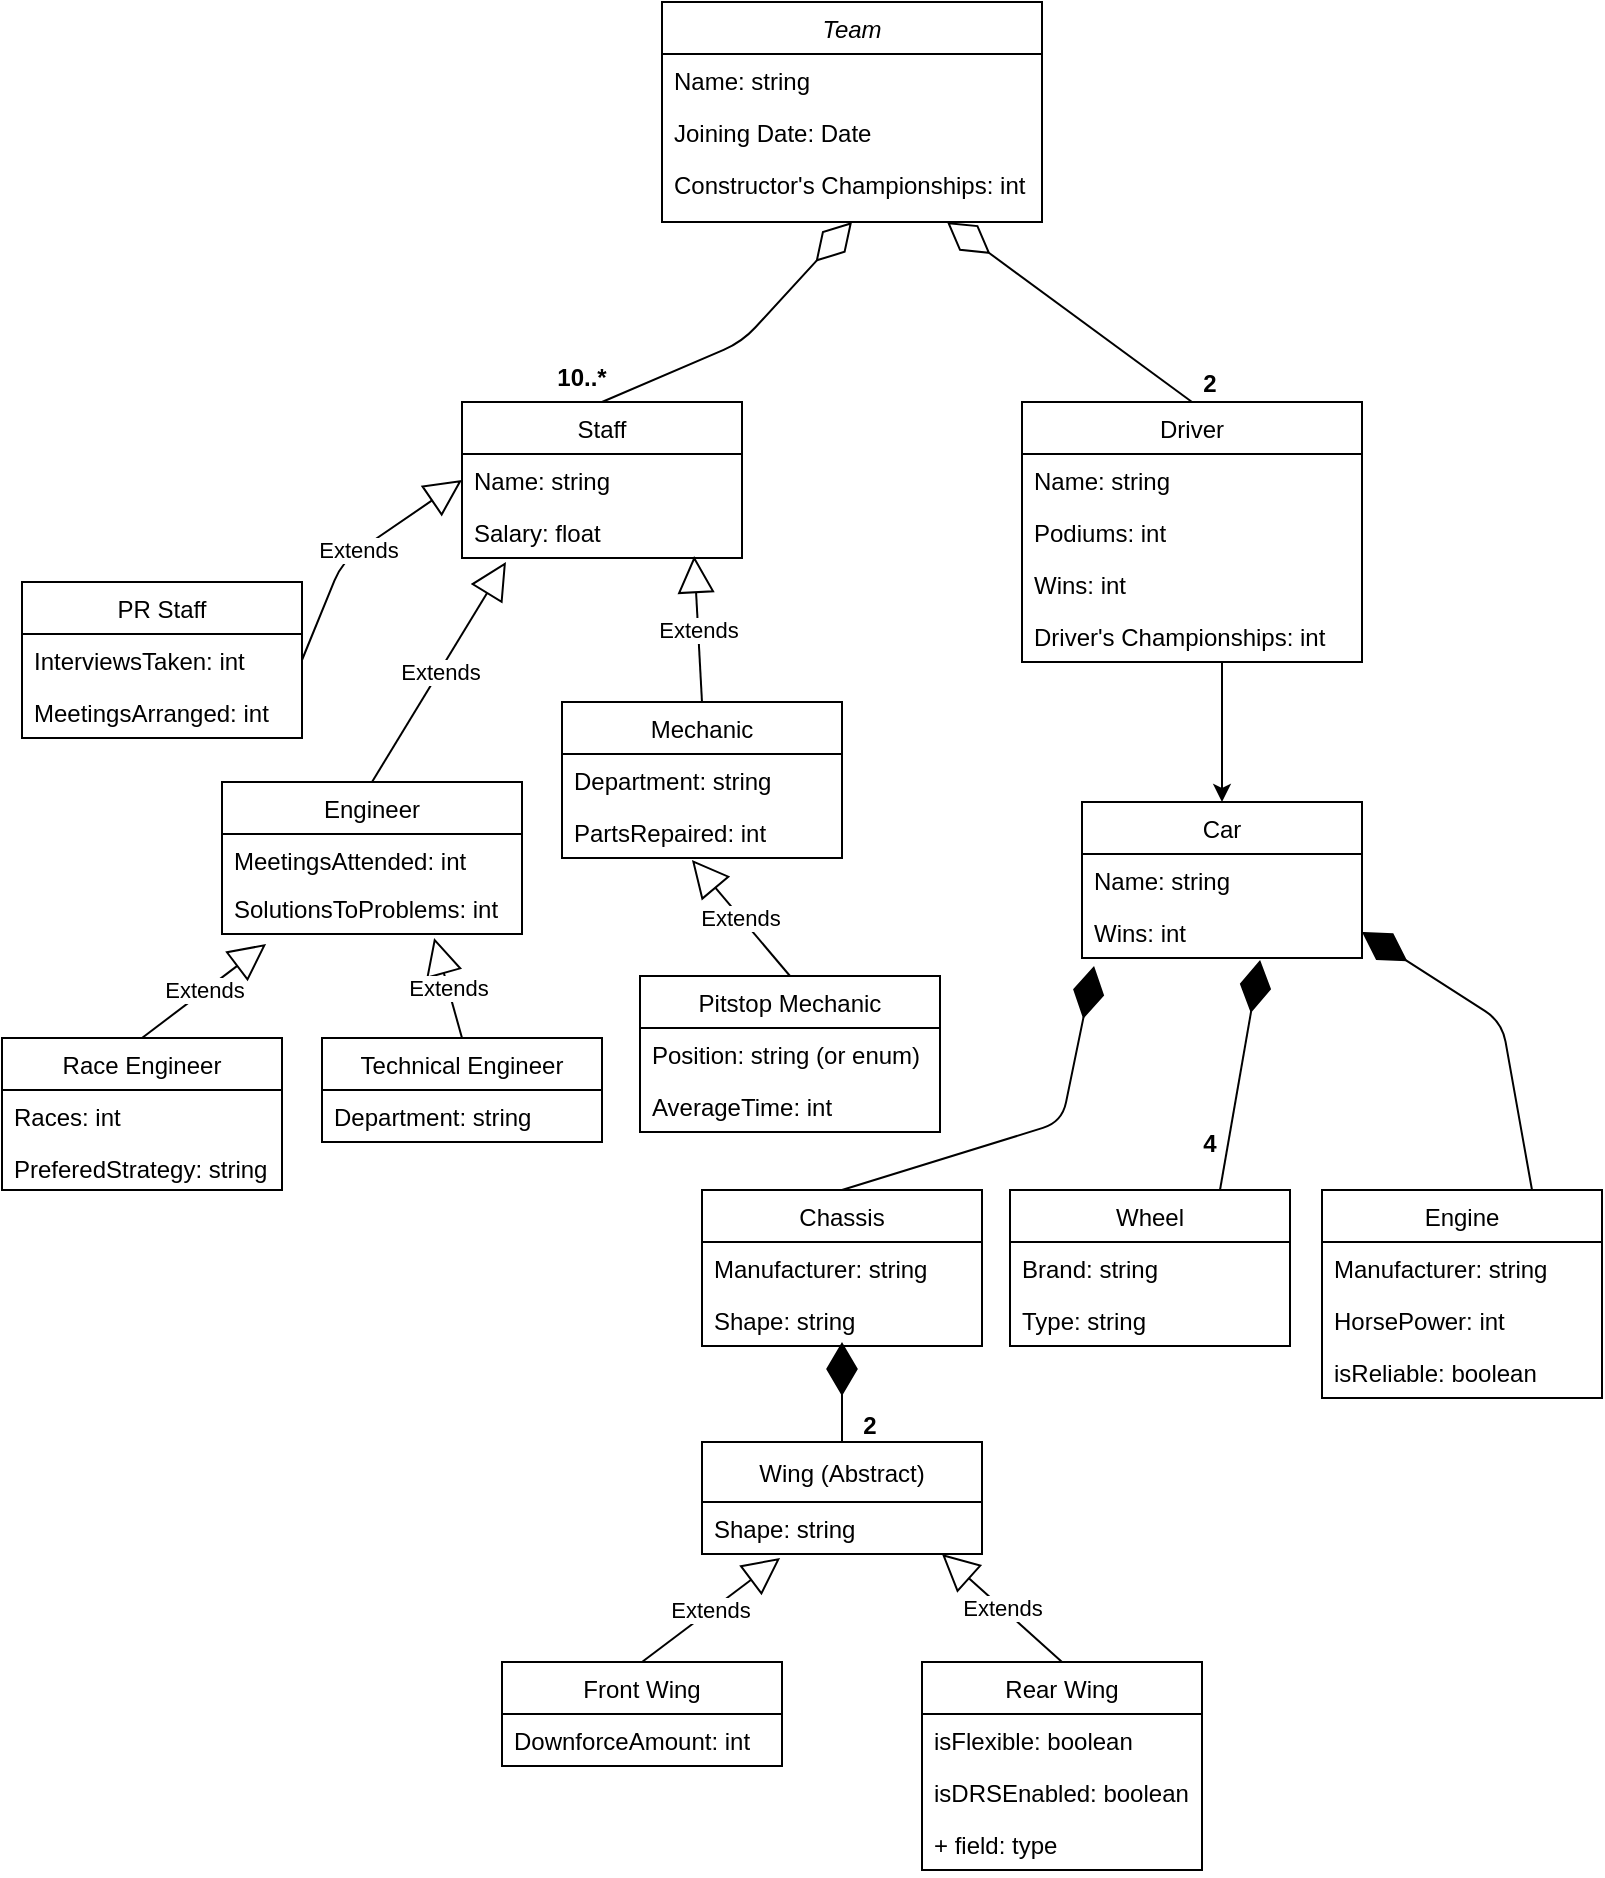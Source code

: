 <mxfile version="14.9.2" type="github">
  <diagram id="C5RBs43oDa-KdzZeNtuy" name="Page-1">
    <mxGraphModel dx="1422" dy="745" grid="1" gridSize="10" guides="1" tooltips="1" connect="1" arrows="1" fold="1" page="1" pageScale="1" pageWidth="827" pageHeight="1169" math="0" shadow="0">
      <root>
        <mxCell id="WIyWlLk6GJQsqaUBKTNV-0" />
        <mxCell id="WIyWlLk6GJQsqaUBKTNV-1" parent="WIyWlLk6GJQsqaUBKTNV-0" />
        <mxCell id="zkfFHV4jXpPFQw0GAbJ--0" value="Team" style="swimlane;fontStyle=2;align=center;verticalAlign=top;childLayout=stackLayout;horizontal=1;startSize=26;horizontalStack=0;resizeParent=1;resizeLast=0;collapsible=1;marginBottom=0;rounded=0;shadow=0;strokeWidth=1;" parent="WIyWlLk6GJQsqaUBKTNV-1" vertex="1">
          <mxGeometry x="350" y="20" width="190" height="110" as="geometry">
            <mxRectangle x="230" y="140" width="160" height="26" as="alternateBounds" />
          </mxGeometry>
        </mxCell>
        <mxCell id="zkfFHV4jXpPFQw0GAbJ--1" value="Name: string" style="text;align=left;verticalAlign=top;spacingLeft=4;spacingRight=4;overflow=hidden;rotatable=0;points=[[0,0.5],[1,0.5]];portConstraint=eastwest;" parent="zkfFHV4jXpPFQw0GAbJ--0" vertex="1">
          <mxGeometry y="26" width="190" height="26" as="geometry" />
        </mxCell>
        <mxCell id="zkfFHV4jXpPFQw0GAbJ--2" value="Joining Date: Date" style="text;align=left;verticalAlign=top;spacingLeft=4;spacingRight=4;overflow=hidden;rotatable=0;points=[[0,0.5],[1,0.5]];portConstraint=eastwest;rounded=0;shadow=0;html=0;" parent="zkfFHV4jXpPFQw0GAbJ--0" vertex="1">
          <mxGeometry y="52" width="190" height="26" as="geometry" />
        </mxCell>
        <mxCell id="zkfFHV4jXpPFQw0GAbJ--3" value="Constructor&#39;s Championships: int" style="text;align=left;verticalAlign=top;spacingLeft=4;spacingRight=4;overflow=hidden;rotatable=0;points=[[0,0.5],[1,0.5]];portConstraint=eastwest;rounded=0;shadow=0;html=0;" parent="zkfFHV4jXpPFQw0GAbJ--0" vertex="1">
          <mxGeometry y="78" width="190" height="26" as="geometry" />
        </mxCell>
        <mxCell id="IIVHREX3eV_7kVSZCC20-1" value="Staff" style="swimlane;fontStyle=0;childLayout=stackLayout;horizontal=1;startSize=26;fillColor=none;horizontalStack=0;resizeParent=1;resizeParentMax=0;resizeLast=0;collapsible=1;marginBottom=0;" vertex="1" parent="WIyWlLk6GJQsqaUBKTNV-1">
          <mxGeometry x="250" y="220" width="140" height="78" as="geometry" />
        </mxCell>
        <mxCell id="IIVHREX3eV_7kVSZCC20-2" value="Name: string" style="text;strokeColor=none;fillColor=none;align=left;verticalAlign=top;spacingLeft=4;spacingRight=4;overflow=hidden;rotatable=0;points=[[0,0.5],[1,0.5]];portConstraint=eastwest;" vertex="1" parent="IIVHREX3eV_7kVSZCC20-1">
          <mxGeometry y="26" width="140" height="26" as="geometry" />
        </mxCell>
        <mxCell id="IIVHREX3eV_7kVSZCC20-3" value="Salary: float" style="text;strokeColor=none;fillColor=none;align=left;verticalAlign=top;spacingLeft=4;spacingRight=4;overflow=hidden;rotatable=0;points=[[0,0.5],[1,0.5]];portConstraint=eastwest;" vertex="1" parent="IIVHREX3eV_7kVSZCC20-1">
          <mxGeometry y="52" width="140" height="26" as="geometry" />
        </mxCell>
        <mxCell id="IIVHREX3eV_7kVSZCC20-8" value="" style="endArrow=diamondThin;endFill=0;endSize=24;html=1;entryX=0.5;entryY=1;entryDx=0;entryDy=0;exitX=0.5;exitY=0;exitDx=0;exitDy=0;" edge="1" parent="WIyWlLk6GJQsqaUBKTNV-1" source="IIVHREX3eV_7kVSZCC20-1" target="zkfFHV4jXpPFQw0GAbJ--0">
          <mxGeometry width="160" relative="1" as="geometry">
            <mxPoint x="330" y="500" as="sourcePoint" />
            <mxPoint x="490" y="500" as="targetPoint" />
            <Array as="points">
              <mxPoint x="390" y="190" />
            </Array>
          </mxGeometry>
        </mxCell>
        <mxCell id="IIVHREX3eV_7kVSZCC20-9" value="10..*" style="text;align=center;fontStyle=1;verticalAlign=middle;spacingLeft=3;spacingRight=3;strokeColor=none;rotatable=0;points=[[0,0.5],[1,0.5]];portConstraint=eastwest;" vertex="1" parent="WIyWlLk6GJQsqaUBKTNV-1">
          <mxGeometry x="270" y="194" width="80" height="26" as="geometry" />
        </mxCell>
        <mxCell id="IIVHREX3eV_7kVSZCC20-10" value="Extends" style="endArrow=block;endSize=16;endFill=0;html=1;entryX=0;entryY=0.5;entryDx=0;entryDy=0;exitX=1;exitY=0.5;exitDx=0;exitDy=0;" edge="1" parent="WIyWlLk6GJQsqaUBKTNV-1" source="IIVHREX3eV_7kVSZCC20-12" target="IIVHREX3eV_7kVSZCC20-2">
          <mxGeometry width="160" relative="1" as="geometry">
            <mxPoint x="420" y="530" as="sourcePoint" />
            <mxPoint x="500" y="510" as="targetPoint" />
            <Array as="points">
              <mxPoint x="190" y="300" />
            </Array>
          </mxGeometry>
        </mxCell>
        <mxCell id="IIVHREX3eV_7kVSZCC20-11" value="PR Staff" style="swimlane;fontStyle=0;childLayout=stackLayout;horizontal=1;startSize=26;fillColor=none;horizontalStack=0;resizeParent=1;resizeParentMax=0;resizeLast=0;collapsible=1;marginBottom=0;" vertex="1" parent="WIyWlLk6GJQsqaUBKTNV-1">
          <mxGeometry x="30" y="310" width="140" height="78" as="geometry" />
        </mxCell>
        <mxCell id="IIVHREX3eV_7kVSZCC20-12" value="InterviewsTaken: int" style="text;strokeColor=none;fillColor=none;align=left;verticalAlign=top;spacingLeft=4;spacingRight=4;overflow=hidden;rotatable=0;points=[[0,0.5],[1,0.5]];portConstraint=eastwest;" vertex="1" parent="IIVHREX3eV_7kVSZCC20-11">
          <mxGeometry y="26" width="140" height="26" as="geometry" />
        </mxCell>
        <mxCell id="IIVHREX3eV_7kVSZCC20-13" value="MeetingsArranged: int" style="text;strokeColor=none;fillColor=none;align=left;verticalAlign=top;spacingLeft=4;spacingRight=4;overflow=hidden;rotatable=0;points=[[0,0.5],[1,0.5]];portConstraint=eastwest;" vertex="1" parent="IIVHREX3eV_7kVSZCC20-11">
          <mxGeometry y="52" width="140" height="26" as="geometry" />
        </mxCell>
        <mxCell id="IIVHREX3eV_7kVSZCC20-17" value="Engineer" style="swimlane;fontStyle=0;childLayout=stackLayout;horizontal=1;startSize=26;fillColor=none;horizontalStack=0;resizeParent=1;resizeParentMax=0;resizeLast=0;collapsible=1;marginBottom=0;" vertex="1" parent="WIyWlLk6GJQsqaUBKTNV-1">
          <mxGeometry x="130" y="410" width="150" height="76" as="geometry" />
        </mxCell>
        <mxCell id="IIVHREX3eV_7kVSZCC20-20" value="MeetingsAttended: int" style="text;strokeColor=none;fillColor=none;align=left;verticalAlign=top;spacingLeft=4;spacingRight=4;overflow=hidden;rotatable=0;points=[[0,0.5],[1,0.5]];portConstraint=eastwest;" vertex="1" parent="IIVHREX3eV_7kVSZCC20-17">
          <mxGeometry y="26" width="150" height="24" as="geometry" />
        </mxCell>
        <mxCell id="IIVHREX3eV_7kVSZCC20-25" value="SolutionsToProblems: int" style="text;strokeColor=none;fillColor=none;align=left;verticalAlign=top;spacingLeft=4;spacingRight=4;overflow=hidden;rotatable=0;points=[[0,0.5],[1,0.5]];portConstraint=eastwest;" vertex="1" parent="IIVHREX3eV_7kVSZCC20-17">
          <mxGeometry y="50" width="150" height="26" as="geometry" />
        </mxCell>
        <mxCell id="IIVHREX3eV_7kVSZCC20-24" value="Extends" style="endArrow=block;endSize=16;endFill=0;html=1;entryX=0.157;entryY=1.077;entryDx=0;entryDy=0;entryPerimeter=0;exitX=0.5;exitY=0;exitDx=0;exitDy=0;" edge="1" parent="WIyWlLk6GJQsqaUBKTNV-1" source="IIVHREX3eV_7kVSZCC20-17" target="IIVHREX3eV_7kVSZCC20-3">
          <mxGeometry width="160" relative="1" as="geometry">
            <mxPoint x="330" y="400" as="sourcePoint" />
            <mxPoint x="490" y="400" as="targetPoint" />
          </mxGeometry>
        </mxCell>
        <mxCell id="IIVHREX3eV_7kVSZCC20-29" value="Race Engineer" style="swimlane;fontStyle=0;childLayout=stackLayout;horizontal=1;startSize=26;fillColor=none;horizontalStack=0;resizeParent=1;resizeParentMax=0;resizeLast=0;collapsible=1;marginBottom=0;" vertex="1" parent="WIyWlLk6GJQsqaUBKTNV-1">
          <mxGeometry x="20" y="538" width="140" height="76" as="geometry" />
        </mxCell>
        <mxCell id="IIVHREX3eV_7kVSZCC20-39" value="Races: int" style="text;strokeColor=none;fillColor=none;align=left;verticalAlign=top;spacingLeft=4;spacingRight=4;overflow=hidden;rotatable=0;points=[[0,0.5],[1,0.5]];portConstraint=eastwest;" vertex="1" parent="IIVHREX3eV_7kVSZCC20-29">
          <mxGeometry y="26" width="140" height="26" as="geometry" />
        </mxCell>
        <mxCell id="IIVHREX3eV_7kVSZCC20-30" value="PreferedStrategy: string" style="text;strokeColor=none;fillColor=none;align=left;verticalAlign=top;spacingLeft=4;spacingRight=4;overflow=hidden;rotatable=0;points=[[0,0.5],[1,0.5]];portConstraint=eastwest;" vertex="1" parent="IIVHREX3eV_7kVSZCC20-29">
          <mxGeometry y="52" width="140" height="24" as="geometry" />
        </mxCell>
        <mxCell id="IIVHREX3eV_7kVSZCC20-33" value="Extends" style="endArrow=block;endSize=16;endFill=0;html=1;entryX=0.147;entryY=1.192;entryDx=0;entryDy=0;entryPerimeter=0;exitX=0.5;exitY=0;exitDx=0;exitDy=0;" edge="1" parent="WIyWlLk6GJQsqaUBKTNV-1" source="IIVHREX3eV_7kVSZCC20-29" target="IIVHREX3eV_7kVSZCC20-25">
          <mxGeometry width="160" relative="1" as="geometry">
            <mxPoint x="60" y="540" as="sourcePoint" />
            <mxPoint x="220" y="540" as="targetPoint" />
          </mxGeometry>
        </mxCell>
        <mxCell id="IIVHREX3eV_7kVSZCC20-34" value="Technical Engineer" style="swimlane;fontStyle=0;childLayout=stackLayout;horizontal=1;startSize=26;fillColor=none;horizontalStack=0;resizeParent=1;resizeParentMax=0;resizeLast=0;collapsible=1;marginBottom=0;" vertex="1" parent="WIyWlLk6GJQsqaUBKTNV-1">
          <mxGeometry x="180" y="538" width="140" height="52" as="geometry" />
        </mxCell>
        <mxCell id="IIVHREX3eV_7kVSZCC20-35" value="Department: string" style="text;strokeColor=none;fillColor=none;align=left;verticalAlign=top;spacingLeft=4;spacingRight=4;overflow=hidden;rotatable=0;points=[[0,0.5],[1,0.5]];portConstraint=eastwest;" vertex="1" parent="IIVHREX3eV_7kVSZCC20-34">
          <mxGeometry y="26" width="140" height="26" as="geometry" />
        </mxCell>
        <mxCell id="IIVHREX3eV_7kVSZCC20-38" value="Extends" style="endArrow=block;endSize=16;endFill=0;html=1;entryX=0.707;entryY=1.077;entryDx=0;entryDy=0;entryPerimeter=0;exitX=0.5;exitY=0;exitDx=0;exitDy=0;" edge="1" parent="WIyWlLk6GJQsqaUBKTNV-1" source="IIVHREX3eV_7kVSZCC20-34" target="IIVHREX3eV_7kVSZCC20-25">
          <mxGeometry width="160" relative="1" as="geometry">
            <mxPoint x="365" y="500" as="sourcePoint" />
            <mxPoint x="525" y="500" as="targetPoint" />
          </mxGeometry>
        </mxCell>
        <mxCell id="IIVHREX3eV_7kVSZCC20-40" value="Mechanic" style="swimlane;fontStyle=0;childLayout=stackLayout;horizontal=1;startSize=26;fillColor=none;horizontalStack=0;resizeParent=1;resizeParentMax=0;resizeLast=0;collapsible=1;marginBottom=0;" vertex="1" parent="WIyWlLk6GJQsqaUBKTNV-1">
          <mxGeometry x="300" y="370" width="140" height="78" as="geometry" />
        </mxCell>
        <mxCell id="IIVHREX3eV_7kVSZCC20-41" value="Department: string" style="text;strokeColor=none;fillColor=none;align=left;verticalAlign=top;spacingLeft=4;spacingRight=4;overflow=hidden;rotatable=0;points=[[0,0.5],[1,0.5]];portConstraint=eastwest;" vertex="1" parent="IIVHREX3eV_7kVSZCC20-40">
          <mxGeometry y="26" width="140" height="26" as="geometry" />
        </mxCell>
        <mxCell id="IIVHREX3eV_7kVSZCC20-42" value="PartsRepaired: int" style="text;strokeColor=none;fillColor=none;align=left;verticalAlign=top;spacingLeft=4;spacingRight=4;overflow=hidden;rotatable=0;points=[[0,0.5],[1,0.5]];portConstraint=eastwest;" vertex="1" parent="IIVHREX3eV_7kVSZCC20-40">
          <mxGeometry y="52" width="140" height="26" as="geometry" />
        </mxCell>
        <mxCell id="IIVHREX3eV_7kVSZCC20-44" value="Extends" style="endArrow=block;endSize=16;endFill=0;html=1;entryX=0.829;entryY=0.962;entryDx=0;entryDy=0;entryPerimeter=0;exitX=0.5;exitY=0;exitDx=0;exitDy=0;" edge="1" parent="WIyWlLk6GJQsqaUBKTNV-1" source="IIVHREX3eV_7kVSZCC20-40" target="IIVHREX3eV_7kVSZCC20-3">
          <mxGeometry width="160" relative="1" as="geometry">
            <mxPoint x="400" y="310" as="sourcePoint" />
            <mxPoint x="560" y="310" as="targetPoint" />
          </mxGeometry>
        </mxCell>
        <mxCell id="IIVHREX3eV_7kVSZCC20-45" value="Pitstop Mechanic" style="swimlane;fontStyle=0;childLayout=stackLayout;horizontal=1;startSize=26;fillColor=none;horizontalStack=0;resizeParent=1;resizeParentMax=0;resizeLast=0;collapsible=1;marginBottom=0;" vertex="1" parent="WIyWlLk6GJQsqaUBKTNV-1">
          <mxGeometry x="339" y="507" width="150" height="78" as="geometry" />
        </mxCell>
        <mxCell id="IIVHREX3eV_7kVSZCC20-46" value="Position: string (or enum)" style="text;strokeColor=none;fillColor=none;align=left;verticalAlign=top;spacingLeft=4;spacingRight=4;overflow=hidden;rotatable=0;points=[[0,0.5],[1,0.5]];portConstraint=eastwest;" vertex="1" parent="IIVHREX3eV_7kVSZCC20-45">
          <mxGeometry y="26" width="150" height="26" as="geometry" />
        </mxCell>
        <mxCell id="IIVHREX3eV_7kVSZCC20-47" value="AverageTime: int" style="text;strokeColor=none;fillColor=none;align=left;verticalAlign=top;spacingLeft=4;spacingRight=4;overflow=hidden;rotatable=0;points=[[0,0.5],[1,0.5]];portConstraint=eastwest;" vertex="1" parent="IIVHREX3eV_7kVSZCC20-45">
          <mxGeometry y="52" width="150" height="26" as="geometry" />
        </mxCell>
        <mxCell id="IIVHREX3eV_7kVSZCC20-49" value="Extends" style="endArrow=block;endSize=16;endFill=0;html=1;exitX=0.5;exitY=0;exitDx=0;exitDy=0;entryX=0.464;entryY=1.038;entryDx=0;entryDy=0;entryPerimeter=0;" edge="1" parent="WIyWlLk6GJQsqaUBKTNV-1" source="IIVHREX3eV_7kVSZCC20-45" target="IIVHREX3eV_7kVSZCC20-42">
          <mxGeometry width="160" relative="1" as="geometry">
            <mxPoint x="470" y="430" as="sourcePoint" />
            <mxPoint x="630" y="430" as="targetPoint" />
          </mxGeometry>
        </mxCell>
        <mxCell id="IIVHREX3eV_7kVSZCC20-93" style="edgeStyle=orthogonalEdgeStyle;rounded=0;orthogonalLoop=1;jettySize=auto;html=1;entryX=0.5;entryY=0;entryDx=0;entryDy=0;" edge="1" parent="WIyWlLk6GJQsqaUBKTNV-1" source="IIVHREX3eV_7kVSZCC20-50" target="IIVHREX3eV_7kVSZCC20-58">
          <mxGeometry relative="1" as="geometry">
            <Array as="points">
              <mxPoint x="630" y="370" />
              <mxPoint x="630" y="370" />
            </Array>
          </mxGeometry>
        </mxCell>
        <mxCell id="IIVHREX3eV_7kVSZCC20-50" value="Driver" style="swimlane;fontStyle=0;childLayout=stackLayout;horizontal=1;startSize=26;fillColor=none;horizontalStack=0;resizeParent=1;resizeParentMax=0;resizeLast=0;collapsible=1;marginBottom=0;" vertex="1" parent="WIyWlLk6GJQsqaUBKTNV-1">
          <mxGeometry x="530" y="220" width="170" height="130" as="geometry" />
        </mxCell>
        <mxCell id="IIVHREX3eV_7kVSZCC20-51" value="Name: string" style="text;strokeColor=none;fillColor=none;align=left;verticalAlign=top;spacingLeft=4;spacingRight=4;overflow=hidden;rotatable=0;points=[[0,0.5],[1,0.5]];portConstraint=eastwest;" vertex="1" parent="IIVHREX3eV_7kVSZCC20-50">
          <mxGeometry y="26" width="170" height="26" as="geometry" />
        </mxCell>
        <mxCell id="IIVHREX3eV_7kVSZCC20-52" value="Podiums: int " style="text;strokeColor=none;fillColor=none;align=left;verticalAlign=top;spacingLeft=4;spacingRight=4;overflow=hidden;rotatable=0;points=[[0,0.5],[1,0.5]];portConstraint=eastwest;" vertex="1" parent="IIVHREX3eV_7kVSZCC20-50">
          <mxGeometry y="52" width="170" height="26" as="geometry" />
        </mxCell>
        <mxCell id="IIVHREX3eV_7kVSZCC20-53" value="Wins: int" style="text;strokeColor=none;fillColor=none;align=left;verticalAlign=top;spacingLeft=4;spacingRight=4;overflow=hidden;rotatable=0;points=[[0,0.5],[1,0.5]];portConstraint=eastwest;" vertex="1" parent="IIVHREX3eV_7kVSZCC20-50">
          <mxGeometry y="78" width="170" height="26" as="geometry" />
        </mxCell>
        <mxCell id="IIVHREX3eV_7kVSZCC20-56" value="Driver&#39;s Championships: int" style="text;strokeColor=none;fillColor=none;align=left;verticalAlign=top;spacingLeft=4;spacingRight=4;overflow=hidden;rotatable=0;points=[[0,0.5],[1,0.5]];portConstraint=eastwest;" vertex="1" parent="IIVHREX3eV_7kVSZCC20-50">
          <mxGeometry y="104" width="170" height="26" as="geometry" />
        </mxCell>
        <mxCell id="IIVHREX3eV_7kVSZCC20-54" value="" style="endArrow=diamondThin;endFill=0;endSize=24;html=1;entryX=0.75;entryY=1;entryDx=0;entryDy=0;exitX=0.5;exitY=0;exitDx=0;exitDy=0;" edge="1" parent="WIyWlLk6GJQsqaUBKTNV-1" source="IIVHREX3eV_7kVSZCC20-50" target="zkfFHV4jXpPFQw0GAbJ--0">
          <mxGeometry width="160" relative="1" as="geometry">
            <mxPoint x="560" y="170" as="sourcePoint" />
            <mxPoint x="720" y="170" as="targetPoint" />
          </mxGeometry>
        </mxCell>
        <mxCell id="IIVHREX3eV_7kVSZCC20-58" value="Car" style="swimlane;fontStyle=0;childLayout=stackLayout;horizontal=1;startSize=26;fillColor=none;horizontalStack=0;resizeParent=1;resizeParentMax=0;resizeLast=0;collapsible=1;marginBottom=0;" vertex="1" parent="WIyWlLk6GJQsqaUBKTNV-1">
          <mxGeometry x="560" y="420" width="140" height="78" as="geometry" />
        </mxCell>
        <mxCell id="IIVHREX3eV_7kVSZCC20-59" value="Name: string" style="text;strokeColor=none;fillColor=none;align=left;verticalAlign=top;spacingLeft=4;spacingRight=4;overflow=hidden;rotatable=0;points=[[0,0.5],[1,0.5]];portConstraint=eastwest;" vertex="1" parent="IIVHREX3eV_7kVSZCC20-58">
          <mxGeometry y="26" width="140" height="26" as="geometry" />
        </mxCell>
        <mxCell id="IIVHREX3eV_7kVSZCC20-60" value="Wins: int" style="text;strokeColor=none;fillColor=none;align=left;verticalAlign=top;spacingLeft=4;spacingRight=4;overflow=hidden;rotatable=0;points=[[0,0.5],[1,0.5]];portConstraint=eastwest;" vertex="1" parent="IIVHREX3eV_7kVSZCC20-58">
          <mxGeometry y="52" width="140" height="26" as="geometry" />
        </mxCell>
        <mxCell id="IIVHREX3eV_7kVSZCC20-70" value="" style="endArrow=diamondThin;endFill=1;endSize=24;html=1;entryX=0.636;entryY=1.038;entryDx=0;entryDy=0;entryPerimeter=0;exitX=0.75;exitY=0;exitDx=0;exitDy=0;" edge="1" parent="WIyWlLk6GJQsqaUBKTNV-1" source="IIVHREX3eV_7kVSZCC20-71" target="IIVHREX3eV_7kVSZCC20-60">
          <mxGeometry width="160" relative="1" as="geometry">
            <mxPoint x="645" y="590" as="sourcePoint" />
            <mxPoint x="640" y="630" as="targetPoint" />
          </mxGeometry>
        </mxCell>
        <mxCell id="IIVHREX3eV_7kVSZCC20-71" value="Wheel" style="swimlane;fontStyle=0;childLayout=stackLayout;horizontal=1;startSize=26;fillColor=none;horizontalStack=0;resizeParent=1;resizeParentMax=0;resizeLast=0;collapsible=1;marginBottom=0;" vertex="1" parent="WIyWlLk6GJQsqaUBKTNV-1">
          <mxGeometry x="524" y="614" width="140" height="78" as="geometry" />
        </mxCell>
        <mxCell id="IIVHREX3eV_7kVSZCC20-72" value="Brand: string" style="text;strokeColor=none;fillColor=none;align=left;verticalAlign=top;spacingLeft=4;spacingRight=4;overflow=hidden;rotatable=0;points=[[0,0.5],[1,0.5]];portConstraint=eastwest;" vertex="1" parent="IIVHREX3eV_7kVSZCC20-71">
          <mxGeometry y="26" width="140" height="26" as="geometry" />
        </mxCell>
        <mxCell id="IIVHREX3eV_7kVSZCC20-75" value="Type: string" style="text;strokeColor=none;fillColor=none;align=left;verticalAlign=top;spacingLeft=4;spacingRight=4;overflow=hidden;rotatable=0;points=[[0,0.5],[1,0.5]];portConstraint=eastwest;" vertex="1" parent="IIVHREX3eV_7kVSZCC20-71">
          <mxGeometry y="52" width="140" height="26" as="geometry" />
        </mxCell>
        <mxCell id="IIVHREX3eV_7kVSZCC20-76" value="Engine" style="swimlane;fontStyle=0;childLayout=stackLayout;horizontal=1;startSize=26;fillColor=none;horizontalStack=0;resizeParent=1;resizeParentMax=0;resizeLast=0;collapsible=1;marginBottom=0;" vertex="1" parent="WIyWlLk6GJQsqaUBKTNV-1">
          <mxGeometry x="680" y="614" width="140" height="104" as="geometry" />
        </mxCell>
        <mxCell id="IIVHREX3eV_7kVSZCC20-77" value="Manufacturer: string" style="text;strokeColor=none;fillColor=none;align=left;verticalAlign=top;spacingLeft=4;spacingRight=4;overflow=hidden;rotatable=0;points=[[0,0.5],[1,0.5]];portConstraint=eastwest;" vertex="1" parent="IIVHREX3eV_7kVSZCC20-76">
          <mxGeometry y="26" width="140" height="26" as="geometry" />
        </mxCell>
        <mxCell id="IIVHREX3eV_7kVSZCC20-78" value="HorsePower: int" style="text;strokeColor=none;fillColor=none;align=left;verticalAlign=top;spacingLeft=4;spacingRight=4;overflow=hidden;rotatable=0;points=[[0,0.5],[1,0.5]];portConstraint=eastwest;" vertex="1" parent="IIVHREX3eV_7kVSZCC20-76">
          <mxGeometry y="52" width="140" height="26" as="geometry" />
        </mxCell>
        <mxCell id="IIVHREX3eV_7kVSZCC20-79" value="isReliable: boolean" style="text;strokeColor=none;fillColor=none;align=left;verticalAlign=top;spacingLeft=4;spacingRight=4;overflow=hidden;rotatable=0;points=[[0,0.5],[1,0.5]];portConstraint=eastwest;" vertex="1" parent="IIVHREX3eV_7kVSZCC20-76">
          <mxGeometry y="78" width="140" height="26" as="geometry" />
        </mxCell>
        <mxCell id="IIVHREX3eV_7kVSZCC20-81" value="4" style="text;align=center;fontStyle=1;verticalAlign=middle;spacingLeft=3;spacingRight=3;strokeColor=none;rotatable=0;points=[[0,0.5],[1,0.5]];portConstraint=eastwest;" vertex="1" parent="WIyWlLk6GJQsqaUBKTNV-1">
          <mxGeometry x="584" y="577" width="80" height="26" as="geometry" />
        </mxCell>
        <mxCell id="IIVHREX3eV_7kVSZCC20-82" value="" style="endArrow=diamondThin;endFill=1;endSize=24;html=1;entryX=1;entryY=0.5;entryDx=0;entryDy=0;exitX=0.75;exitY=0;exitDx=0;exitDy=0;" edge="1" parent="WIyWlLk6GJQsqaUBKTNV-1" source="IIVHREX3eV_7kVSZCC20-76" target="IIVHREX3eV_7kVSZCC20-60">
          <mxGeometry width="160" relative="1" as="geometry">
            <mxPoint x="660" y="537" as="sourcePoint" />
            <mxPoint x="820" y="537" as="targetPoint" />
            <Array as="points">
              <mxPoint x="770" y="530" />
            </Array>
          </mxGeometry>
        </mxCell>
        <mxCell id="IIVHREX3eV_7kVSZCC20-83" value="" style="endArrow=diamondThin;endFill=1;endSize=24;html=1;entryX=0.043;entryY=1.154;entryDx=0;entryDy=0;entryPerimeter=0;exitX=0.5;exitY=0;exitDx=0;exitDy=0;" edge="1" parent="WIyWlLk6GJQsqaUBKTNV-1" source="IIVHREX3eV_7kVSZCC20-84" target="IIVHREX3eV_7kVSZCC20-60">
          <mxGeometry width="160" relative="1" as="geometry">
            <mxPoint x="450" y="660" as="sourcePoint" />
            <mxPoint x="510" y="640" as="targetPoint" />
            <Array as="points">
              <mxPoint x="550" y="580" />
            </Array>
          </mxGeometry>
        </mxCell>
        <mxCell id="IIVHREX3eV_7kVSZCC20-84" value="Chassis" style="swimlane;fontStyle=0;childLayout=stackLayout;horizontal=1;startSize=26;fillColor=none;horizontalStack=0;resizeParent=1;resizeParentMax=0;resizeLast=0;collapsible=1;marginBottom=0;" vertex="1" parent="WIyWlLk6GJQsqaUBKTNV-1">
          <mxGeometry x="370" y="614" width="140" height="78" as="geometry" />
        </mxCell>
        <mxCell id="IIVHREX3eV_7kVSZCC20-85" value="Manufacturer: string" style="text;strokeColor=none;fillColor=none;align=left;verticalAlign=top;spacingLeft=4;spacingRight=4;overflow=hidden;rotatable=0;points=[[0,0.5],[1,0.5]];portConstraint=eastwest;" vertex="1" parent="IIVHREX3eV_7kVSZCC20-84">
          <mxGeometry y="26" width="140" height="26" as="geometry" />
        </mxCell>
        <mxCell id="IIVHREX3eV_7kVSZCC20-86" value="Shape: string" style="text;strokeColor=none;fillColor=none;align=left;verticalAlign=top;spacingLeft=4;spacingRight=4;overflow=hidden;rotatable=0;points=[[0,0.5],[1,0.5]];portConstraint=eastwest;" vertex="1" parent="IIVHREX3eV_7kVSZCC20-84">
          <mxGeometry y="52" width="140" height="26" as="geometry" />
        </mxCell>
        <mxCell id="IIVHREX3eV_7kVSZCC20-98" value="Wing (Abstract)" style="swimlane;fontStyle=0;childLayout=stackLayout;horizontal=1;startSize=30;fillColor=none;horizontalStack=0;resizeParent=1;resizeParentMax=0;resizeLast=0;collapsible=1;marginBottom=0;" vertex="1" parent="WIyWlLk6GJQsqaUBKTNV-1">
          <mxGeometry x="370" y="740" width="140" height="56" as="geometry" />
        </mxCell>
        <mxCell id="IIVHREX3eV_7kVSZCC20-110" value="Shape: string" style="text;strokeColor=none;fillColor=none;align=left;verticalAlign=top;spacingLeft=4;spacingRight=4;overflow=hidden;rotatable=0;points=[[0,0.5],[1,0.5]];portConstraint=eastwest;" vertex="1" parent="IIVHREX3eV_7kVSZCC20-98">
          <mxGeometry y="30" width="140" height="26" as="geometry" />
        </mxCell>
        <mxCell id="IIVHREX3eV_7kVSZCC20-99" value="" style="endArrow=diamondThin;endFill=1;endSize=24;html=1;exitX=0.5;exitY=0;exitDx=0;exitDy=0;" edge="1" parent="WIyWlLk6GJQsqaUBKTNV-1" source="IIVHREX3eV_7kVSZCC20-98">
          <mxGeometry width="160" relative="1" as="geometry">
            <mxPoint x="220" y="700" as="sourcePoint" />
            <mxPoint x="440" y="690" as="targetPoint" />
          </mxGeometry>
        </mxCell>
        <mxCell id="IIVHREX3eV_7kVSZCC20-101" value="2" style="text;align=center;fontStyle=1;verticalAlign=middle;spacingLeft=3;spacingRight=3;strokeColor=none;rotatable=0;points=[[0,0.5],[1,0.5]];portConstraint=eastwest;" vertex="1" parent="WIyWlLk6GJQsqaUBKTNV-1">
          <mxGeometry x="414" y="718" width="80" height="26" as="geometry" />
        </mxCell>
        <mxCell id="IIVHREX3eV_7kVSZCC20-102" value="2" style="text;align=center;fontStyle=1;verticalAlign=middle;spacingLeft=3;spacingRight=3;strokeColor=none;rotatable=0;points=[[0,0.5],[1,0.5]];portConstraint=eastwest;" vertex="1" parent="WIyWlLk6GJQsqaUBKTNV-1">
          <mxGeometry x="584" y="197" width="80" height="26" as="geometry" />
        </mxCell>
        <mxCell id="IIVHREX3eV_7kVSZCC20-104" value="Extends" style="endArrow=block;endSize=16;endFill=0;html=1;exitX=0.5;exitY=0;exitDx=0;exitDy=0;entryX=0.279;entryY=1.077;entryDx=0;entryDy=0;entryPerimeter=0;" edge="1" parent="WIyWlLk6GJQsqaUBKTNV-1" source="IIVHREX3eV_7kVSZCC20-106" target="IIVHREX3eV_7kVSZCC20-110">
          <mxGeometry width="160" relative="1" as="geometry">
            <mxPoint x="80" y="820" as="sourcePoint" />
            <mxPoint x="240" y="820" as="targetPoint" />
          </mxGeometry>
        </mxCell>
        <mxCell id="IIVHREX3eV_7kVSZCC20-106" value="Front Wing" style="swimlane;fontStyle=0;childLayout=stackLayout;horizontal=1;startSize=26;fillColor=none;horizontalStack=0;resizeParent=1;resizeParentMax=0;resizeLast=0;collapsible=1;marginBottom=0;" vertex="1" parent="WIyWlLk6GJQsqaUBKTNV-1">
          <mxGeometry x="270" y="850" width="140" height="52" as="geometry" />
        </mxCell>
        <mxCell id="IIVHREX3eV_7kVSZCC20-108" value="DownforceAmount: int" style="text;strokeColor=none;fillColor=none;align=left;verticalAlign=top;spacingLeft=4;spacingRight=4;overflow=hidden;rotatable=0;points=[[0,0.5],[1,0.5]];portConstraint=eastwest;" vertex="1" parent="IIVHREX3eV_7kVSZCC20-106">
          <mxGeometry y="26" width="140" height="26" as="geometry" />
        </mxCell>
        <mxCell id="IIVHREX3eV_7kVSZCC20-111" value="Rear Wing" style="swimlane;fontStyle=0;childLayout=stackLayout;horizontal=1;startSize=26;fillColor=none;horizontalStack=0;resizeParent=1;resizeParentMax=0;resizeLast=0;collapsible=1;marginBottom=0;" vertex="1" parent="WIyWlLk6GJQsqaUBKTNV-1">
          <mxGeometry x="480" y="850" width="140" height="104" as="geometry" />
        </mxCell>
        <mxCell id="IIVHREX3eV_7kVSZCC20-112" value="isFlexible: boolean" style="text;strokeColor=none;fillColor=none;align=left;verticalAlign=top;spacingLeft=4;spacingRight=4;overflow=hidden;rotatable=0;points=[[0,0.5],[1,0.5]];portConstraint=eastwest;" vertex="1" parent="IIVHREX3eV_7kVSZCC20-111">
          <mxGeometry y="26" width="140" height="26" as="geometry" />
        </mxCell>
        <mxCell id="IIVHREX3eV_7kVSZCC20-113" value="isDRSEnabled: boolean" style="text;strokeColor=none;fillColor=none;align=left;verticalAlign=top;spacingLeft=4;spacingRight=4;overflow=hidden;rotatable=0;points=[[0,0.5],[1,0.5]];portConstraint=eastwest;" vertex="1" parent="IIVHREX3eV_7kVSZCC20-111">
          <mxGeometry y="52" width="140" height="26" as="geometry" />
        </mxCell>
        <mxCell id="IIVHREX3eV_7kVSZCC20-114" value="+ field: type" style="text;strokeColor=none;fillColor=none;align=left;verticalAlign=top;spacingLeft=4;spacingRight=4;overflow=hidden;rotatable=0;points=[[0,0.5],[1,0.5]];portConstraint=eastwest;" vertex="1" parent="IIVHREX3eV_7kVSZCC20-111">
          <mxGeometry y="78" width="140" height="26" as="geometry" />
        </mxCell>
        <mxCell id="IIVHREX3eV_7kVSZCC20-115" value="Extends" style="endArrow=block;endSize=16;endFill=0;html=1;entryX=0.857;entryY=1;entryDx=0;entryDy=0;entryPerimeter=0;exitX=0.5;exitY=0;exitDx=0;exitDy=0;" edge="1" parent="WIyWlLk6GJQsqaUBKTNV-1" source="IIVHREX3eV_7kVSZCC20-111" target="IIVHREX3eV_7kVSZCC20-110">
          <mxGeometry width="160" relative="1" as="geometry">
            <mxPoint x="365" y="954" as="sourcePoint" />
            <mxPoint x="525" y="954" as="targetPoint" />
          </mxGeometry>
        </mxCell>
      </root>
    </mxGraphModel>
  </diagram>
</mxfile>
